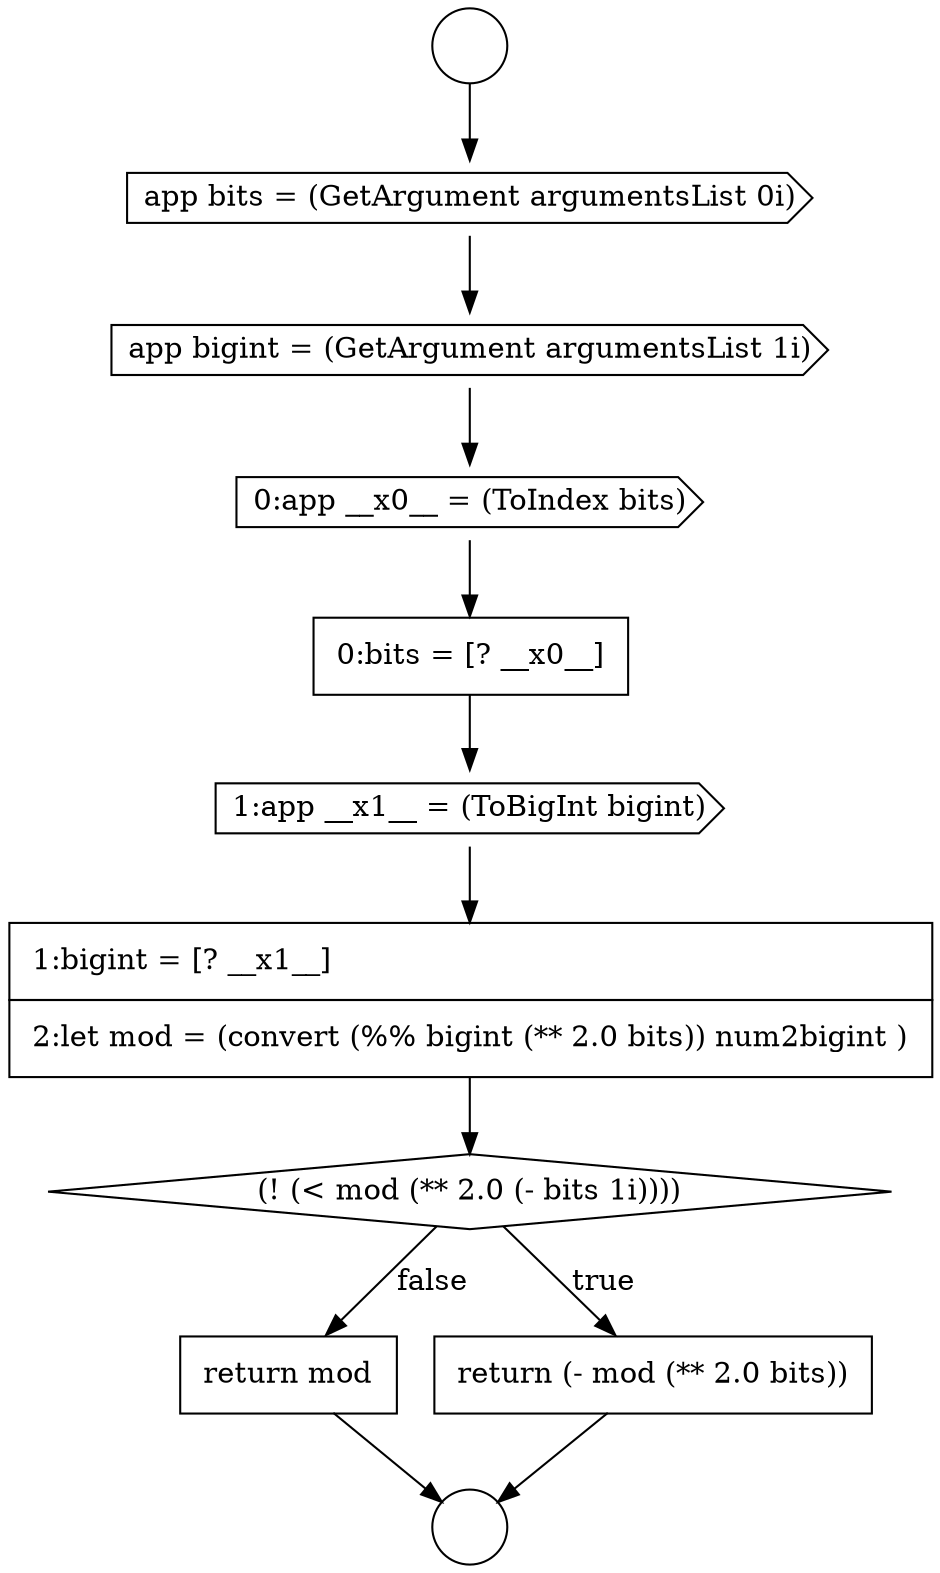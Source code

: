 digraph {
  node12689 [shape=circle label=" " color="black" fillcolor="white" style=filled]
  node12693 [shape=none, margin=0, label=<<font color="black">
    <table border="0" cellborder="1" cellspacing="0" cellpadding="10">
      <tr><td align="left">0:bits = [? __x0__]</td></tr>
    </table>
  </font>> color="black" fillcolor="white" style=filled]
  node12692 [shape=cds, label=<<font color="black">0:app __x0__ = (ToIndex bits)</font>> color="black" fillcolor="white" style=filled]
  node12696 [shape=diamond, label=<<font color="black">(! (&lt; mod (** 2.0 (- bits 1i))))</font>> color="black" fillcolor="white" style=filled]
  node12688 [shape=circle label=" " color="black" fillcolor="white" style=filled]
  node12695 [shape=none, margin=0, label=<<font color="black">
    <table border="0" cellborder="1" cellspacing="0" cellpadding="10">
      <tr><td align="left">1:bigint = [? __x1__]</td></tr>
      <tr><td align="left">2:let mod = (convert (%% bigint (** 2.0 bits)) num2bigint )</td></tr>
    </table>
  </font>> color="black" fillcolor="white" style=filled]
  node12690 [shape=cds, label=<<font color="black">app bits = (GetArgument argumentsList 0i)</font>> color="black" fillcolor="white" style=filled]
  node12698 [shape=none, margin=0, label=<<font color="black">
    <table border="0" cellborder="1" cellspacing="0" cellpadding="10">
      <tr><td align="left">return mod</td></tr>
    </table>
  </font>> color="black" fillcolor="white" style=filled]
  node12694 [shape=cds, label=<<font color="black">1:app __x1__ = (ToBigInt bigint)</font>> color="black" fillcolor="white" style=filled]
  node12697 [shape=none, margin=0, label=<<font color="black">
    <table border="0" cellborder="1" cellspacing="0" cellpadding="10">
      <tr><td align="left">return (- mod (** 2.0 bits))</td></tr>
    </table>
  </font>> color="black" fillcolor="white" style=filled]
  node12691 [shape=cds, label=<<font color="black">app bigint = (GetArgument argumentsList 1i)</font>> color="black" fillcolor="white" style=filled]
  node12695 -> node12696 [ color="black"]
  node12691 -> node12692 [ color="black"]
  node12688 -> node12690 [ color="black"]
  node12692 -> node12693 [ color="black"]
  node12693 -> node12694 [ color="black"]
  node12696 -> node12697 [label=<<font color="black">true</font>> color="black"]
  node12696 -> node12698 [label=<<font color="black">false</font>> color="black"]
  node12697 -> node12689 [ color="black"]
  node12694 -> node12695 [ color="black"]
  node12698 -> node12689 [ color="black"]
  node12690 -> node12691 [ color="black"]
}

